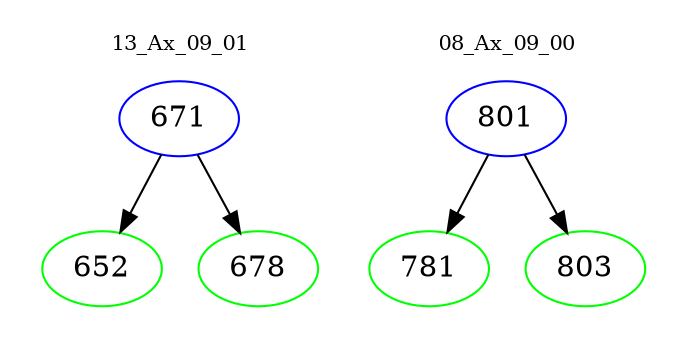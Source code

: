 digraph{
subgraph cluster_0 {
color = white
label = "13_Ax_09_01";
fontsize=10;
T0_671 [label="671", color="blue"]
T0_671 -> T0_652 [color="black"]
T0_652 [label="652", color="green"]
T0_671 -> T0_678 [color="black"]
T0_678 [label="678", color="green"]
}
subgraph cluster_1 {
color = white
label = "08_Ax_09_00";
fontsize=10;
T1_801 [label="801", color="blue"]
T1_801 -> T1_781 [color="black"]
T1_781 [label="781", color="green"]
T1_801 -> T1_803 [color="black"]
T1_803 [label="803", color="green"]
}
}
